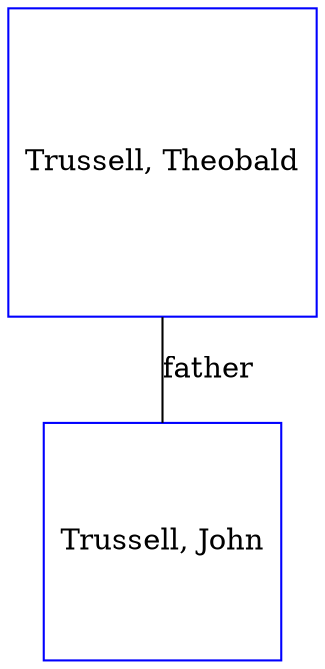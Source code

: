 digraph D {
    edge [dir=none];    node [shape=box];    "022352"   [label="Trussell, Theobald", shape=box, regular=1, color="blue"] ;
"022351"   [label="Trussell, John", shape=box, regular=1, color="blue"] ;
022352->022351 [label="father",arrowsize=0.0]; 
}